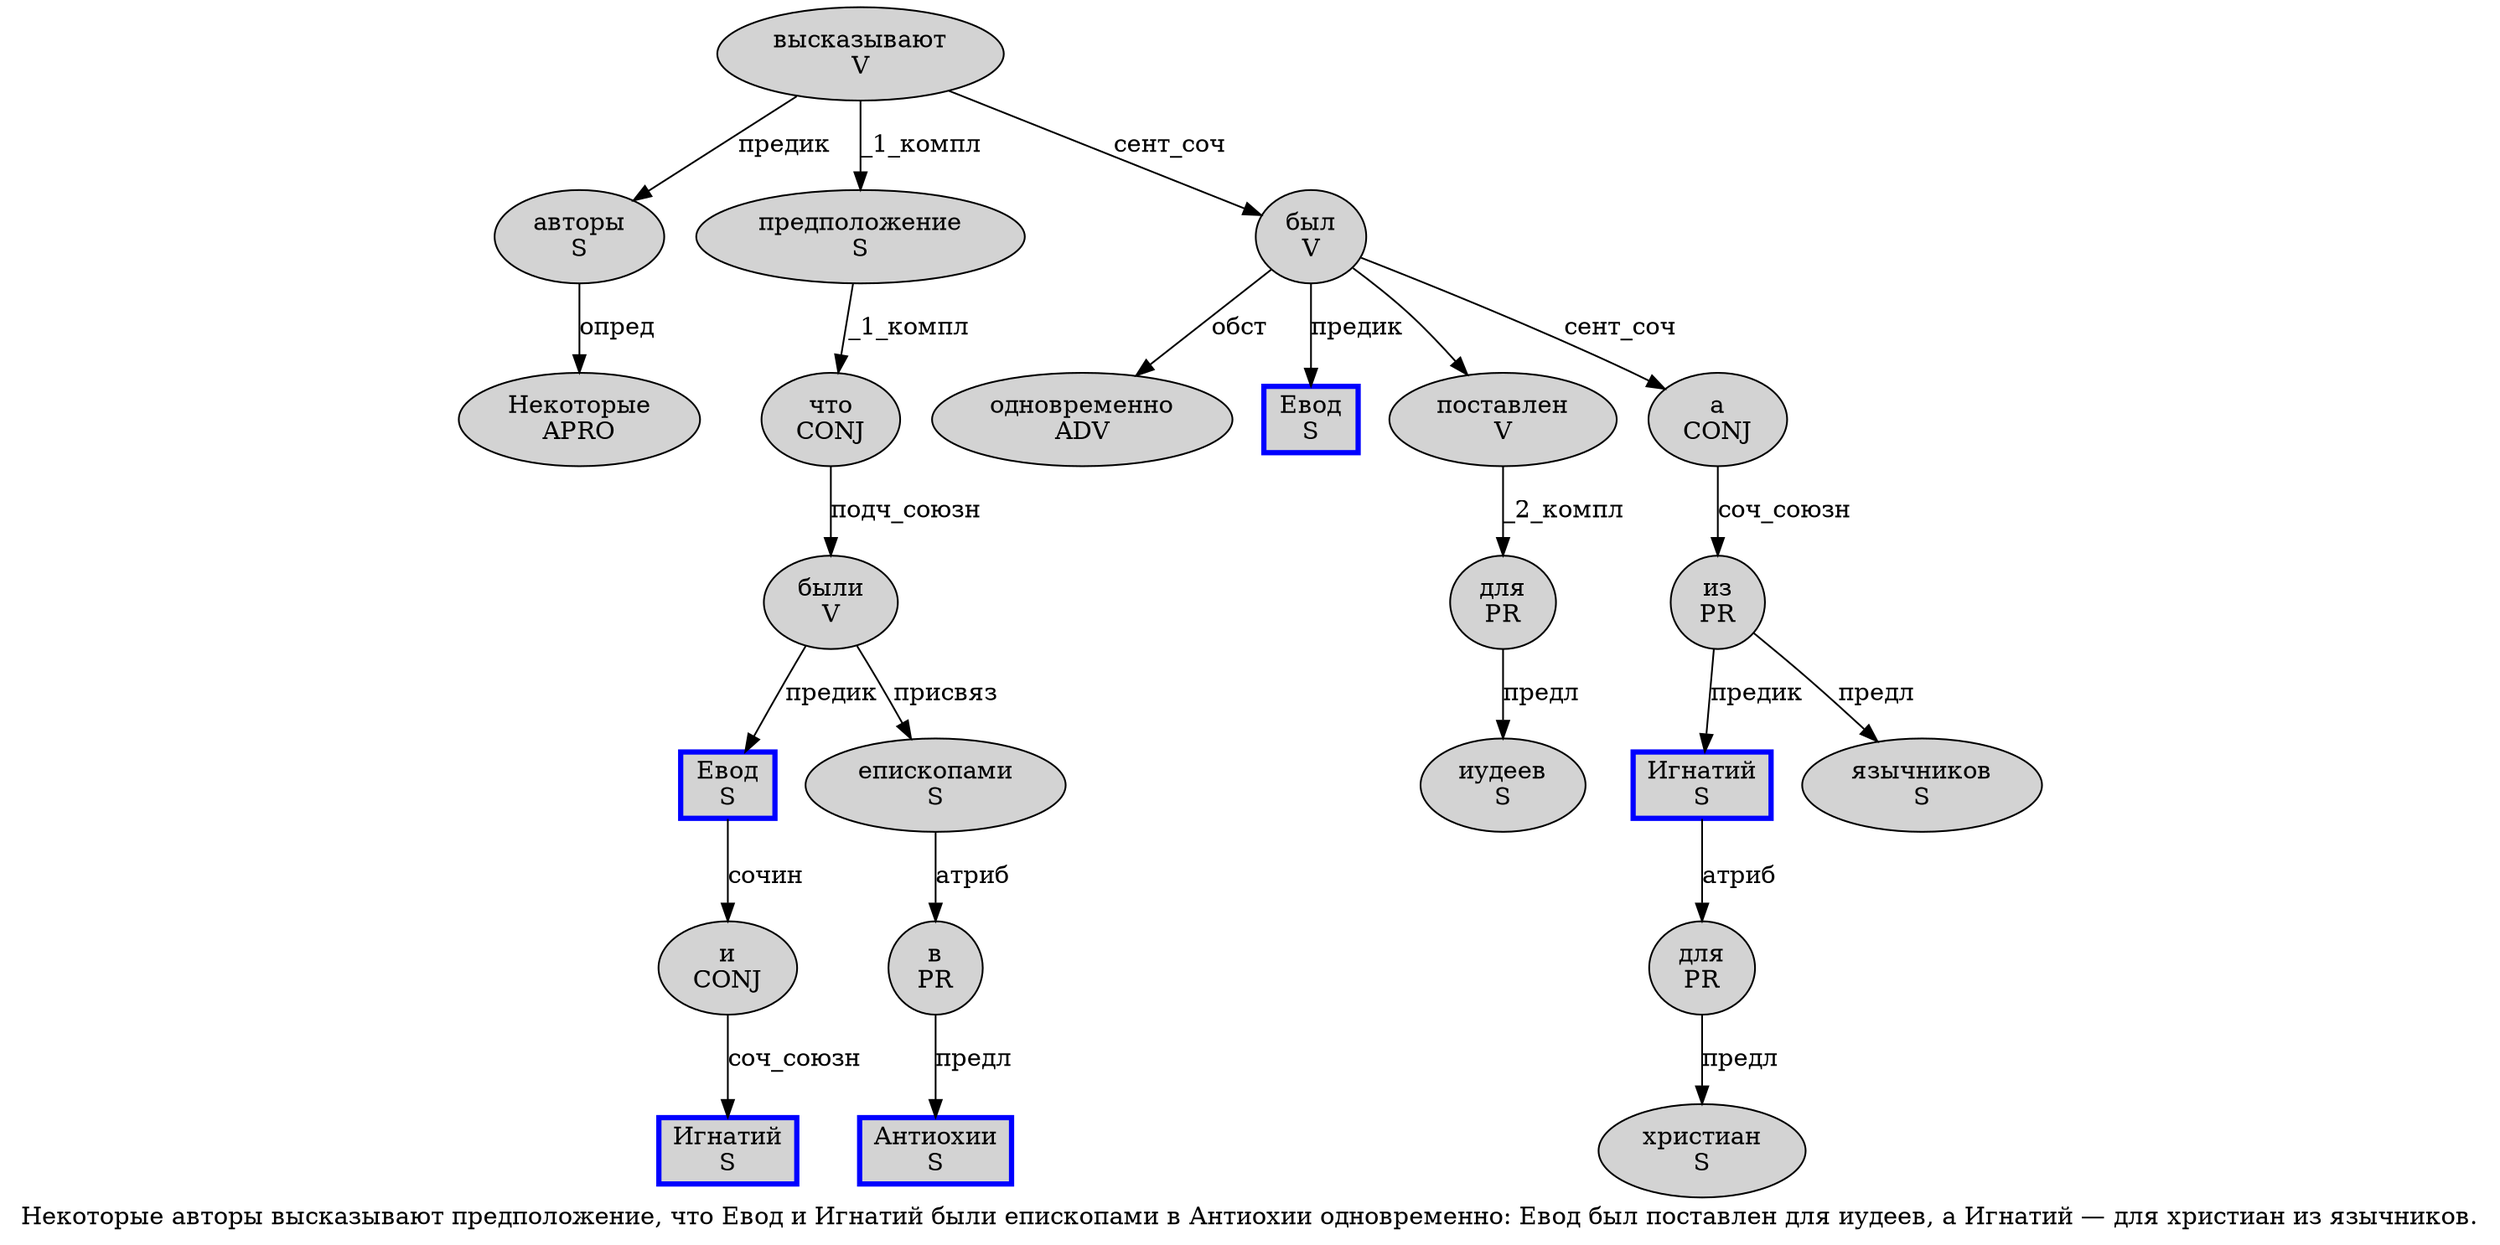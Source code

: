 digraph SENTENCE_374 {
	graph [label="Некоторые авторы высказывают предположение, что Евод и Игнатий были епископами в Антиохии одновременно: Евод был поставлен для иудеев, а Игнатий — для христиан из язычников."]
	node [style=filled]
		0 [label="Некоторые
APRO" color="" fillcolor=lightgray penwidth=1 shape=ellipse]
		1 [label="авторы
S" color="" fillcolor=lightgray penwidth=1 shape=ellipse]
		2 [label="высказывают
V" color="" fillcolor=lightgray penwidth=1 shape=ellipse]
		3 [label="предположение
S" color="" fillcolor=lightgray penwidth=1 shape=ellipse]
		5 [label="что
CONJ" color="" fillcolor=lightgray penwidth=1 shape=ellipse]
		6 [label="Евод
S" color=blue fillcolor=lightgray penwidth=3 shape=box]
		7 [label="и
CONJ" color="" fillcolor=lightgray penwidth=1 shape=ellipse]
		8 [label="Игнатий
S" color=blue fillcolor=lightgray penwidth=3 shape=box]
		9 [label="были
V" color="" fillcolor=lightgray penwidth=1 shape=ellipse]
		10 [label="епископами
S" color="" fillcolor=lightgray penwidth=1 shape=ellipse]
		11 [label="в
PR" color="" fillcolor=lightgray penwidth=1 shape=ellipse]
		12 [label="Антиохии
S" color=blue fillcolor=lightgray penwidth=3 shape=box]
		13 [label="одновременно
ADV" color="" fillcolor=lightgray penwidth=1 shape=ellipse]
		15 [label="Евод
S" color=blue fillcolor=lightgray penwidth=3 shape=box]
		16 [label="был
V" color="" fillcolor=lightgray penwidth=1 shape=ellipse]
		17 [label="поставлен
V" color="" fillcolor=lightgray penwidth=1 shape=ellipse]
		18 [label="для
PR" color="" fillcolor=lightgray penwidth=1 shape=ellipse]
		19 [label="иудеев
S" color="" fillcolor=lightgray penwidth=1 shape=ellipse]
		21 [label="а
CONJ" color="" fillcolor=lightgray penwidth=1 shape=ellipse]
		22 [label="Игнатий
S" color=blue fillcolor=lightgray penwidth=3 shape=box]
		24 [label="для
PR" color="" fillcolor=lightgray penwidth=1 shape=ellipse]
		25 [label="христиан
S" color="" fillcolor=lightgray penwidth=1 shape=ellipse]
		26 [label="из
PR" color="" fillcolor=lightgray penwidth=1 shape=ellipse]
		27 [label="язычников
S" color="" fillcolor=lightgray penwidth=1 shape=ellipse]
			9 -> 6 [label="предик"]
			9 -> 10 [label="присвяз"]
			18 -> 19 [label="предл"]
			17 -> 18 [label="_2_компл"]
			16 -> 13 [label="обст"]
			16 -> 15 [label="предик"]
			16 -> 17
			16 -> 21 [label="сент_соч"]
			1 -> 0 [label="опред"]
			22 -> 24 [label="атриб"]
			5 -> 9 [label="подч_союзн"]
			10 -> 11 [label="атриб"]
			6 -> 7 [label="сочин"]
			26 -> 22 [label="предик"]
			26 -> 27 [label="предл"]
			3 -> 5 [label="_1_компл"]
			24 -> 25 [label="предл"]
			7 -> 8 [label="соч_союзн"]
			21 -> 26 [label="соч_союзн"]
			2 -> 1 [label="предик"]
			2 -> 3 [label="_1_компл"]
			2 -> 16 [label="сент_соч"]
			11 -> 12 [label="предл"]
}